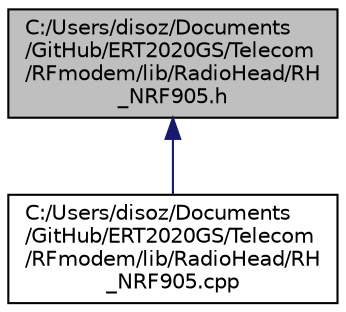 digraph "C:/Users/disoz/Documents/GitHub/ERT2020GS/Telecom/RFmodem/lib/RadioHead/RH_NRF905.h"
{
 // LATEX_PDF_SIZE
  edge [fontname="Helvetica",fontsize="10",labelfontname="Helvetica",labelfontsize="10"];
  node [fontname="Helvetica",fontsize="10",shape=record];
  Node1 [label="C:/Users/disoz/Documents\l/GitHub/ERT2020GS/Telecom\l/RFmodem/lib/RadioHead/RH\l_NRF905.h",height=0.2,width=0.4,color="black", fillcolor="grey75", style="filled", fontcolor="black",tooltip=" "];
  Node1 -> Node2 [dir="back",color="midnightblue",fontsize="10",style="solid",fontname="Helvetica"];
  Node2 [label="C:/Users/disoz/Documents\l/GitHub/ERT2020GS/Telecom\l/RFmodem/lib/RadioHead/RH\l_NRF905.cpp",height=0.2,width=0.4,color="black", fillcolor="white", style="filled",URL="$_r_h___n_r_f905_8cpp.html",tooltip=" "];
}
